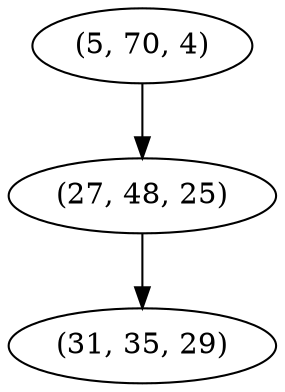 digraph tree {
    "(5, 70, 4)";
    "(27, 48, 25)";
    "(31, 35, 29)";
    "(5, 70, 4)" -> "(27, 48, 25)";
    "(27, 48, 25)" -> "(31, 35, 29)";
}
